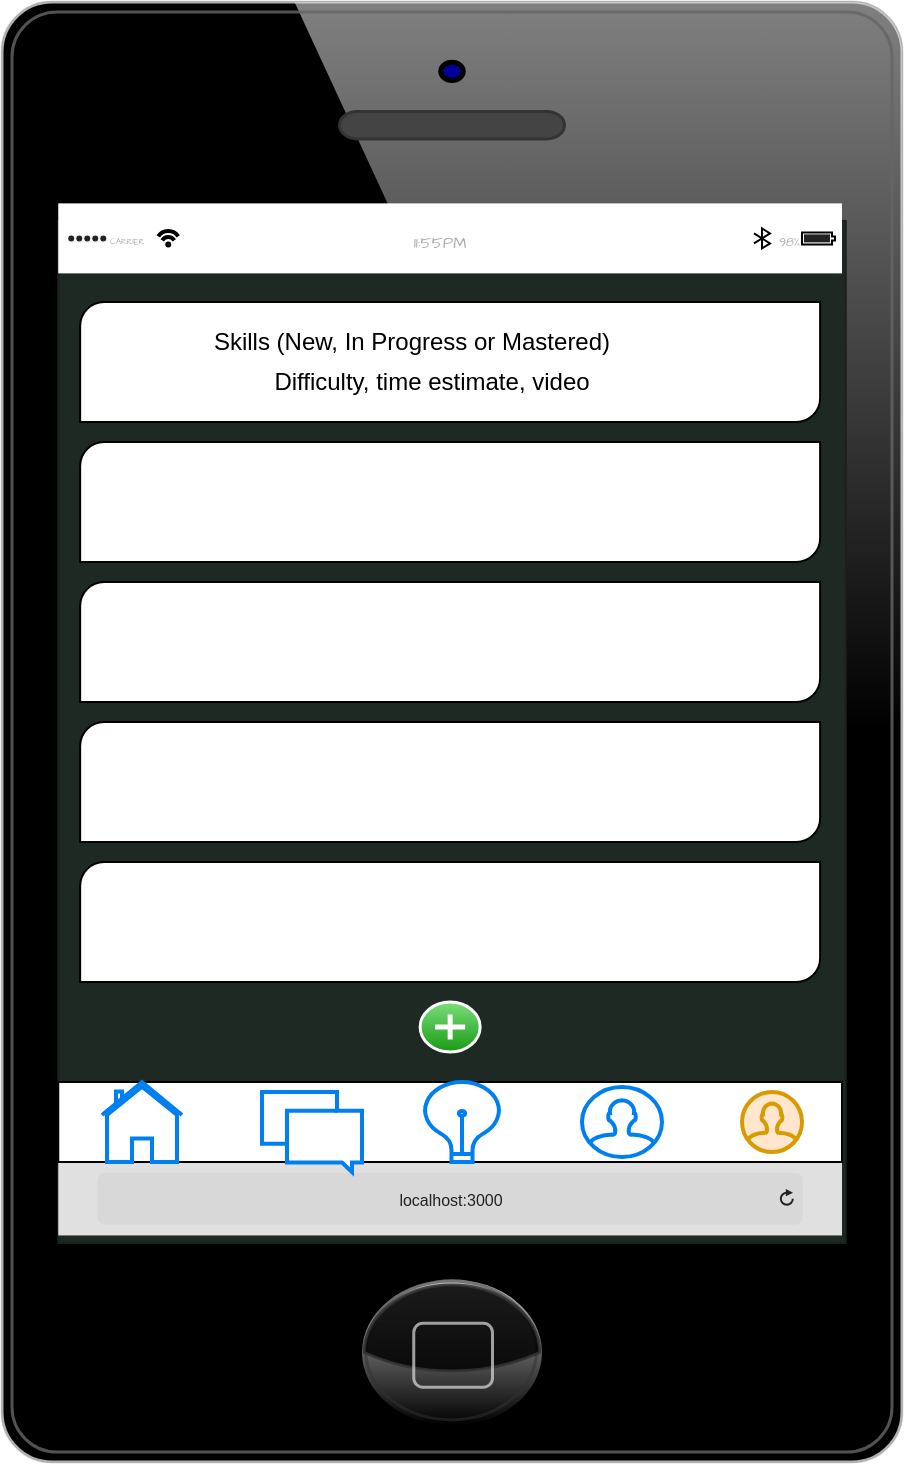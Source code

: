 <mxfile version="17.1.3" type="device"><diagram id="bAy_IR2JwYAh6DU43LlN" name="Page-1"><mxGraphModel dx="1590" dy="828" grid="1" gridSize="10" guides="1" tooltips="1" connect="1" arrows="1" fold="1" page="1" pageScale="1" pageWidth="850" pageHeight="1100" math="0" shadow="0"><root><mxCell id="0"/><mxCell id="1" parent="0"/><mxCell id="Kz2F_G4ehWjqOWMGVHBJ-1" value="" style="group" parent="1" vertex="1" connectable="0"><mxGeometry x="220" y="80" width="450.0" height="730.0" as="geometry"/></mxCell><mxCell id="Kz2F_G4ehWjqOWMGVHBJ-2" value="" style="verticalLabelPosition=bottom;verticalAlign=top;html=1;shadow=0;dashed=0;strokeWidth=1;shape=mxgraph.ios.iPhone;bgStyle=bgGreen;fillColor=#aaaaaa;sketch=0;" parent="Kz2F_G4ehWjqOWMGVHBJ-1" vertex="1"><mxGeometry width="450.0" height="730.0" as="geometry"/></mxCell><mxCell id="Kz2F_G4ehWjqOWMGVHBJ-3" value="" style="html=1;strokeWidth=1;shadow=0;dashed=0;shape=mxgraph.ios7ui.appBar;fillColor=#ffffff;gradientColor=none;sketch=0;hachureGap=4;pointerEvents=0;fontFamily=Architects Daughter;fontSource=https%3A%2F%2Ffonts.googleapis.com%2Fcss%3Ffamily%3DArchitects%2BDaughter;fontSize=20;" parent="Kz2F_G4ehWjqOWMGVHBJ-1" vertex="1"><mxGeometry x="28.13" y="100.69" width="391.87" height="35" as="geometry"/></mxCell><mxCell id="Kz2F_G4ehWjqOWMGVHBJ-4" value="CARRIER" style="shape=rect;align=left;fontSize=8;spacingLeft=24;fontSize=4;fontColor=#aaaaaa;strokeColor=none;fillColor=none;spacingTop=4;sketch=0;hachureGap=4;pointerEvents=0;fontFamily=Architects Daughter;fontSource=https%3A%2F%2Ffonts.googleapis.com%2Fcss%3Ffamily%3DArchitects%2BDaughter;" parent="Kz2F_G4ehWjqOWMGVHBJ-3" vertex="1"><mxGeometry y="0.5" width="50" height="13" relative="1" as="geometry"><mxPoint y="-6.5" as="offset"/></mxGeometry></mxCell><mxCell id="Kz2F_G4ehWjqOWMGVHBJ-5" value="11:55PM" style="shape=rect;fontSize=8;fontColor=#aaaaaa;strokeColor=none;fillColor=none;spacingTop=4;sketch=0;hachureGap=4;pointerEvents=0;fontFamily=Architects Daughter;fontSource=https%3A%2F%2Ffonts.googleapis.com%2Fcss%3Ffamily%3DArchitects%2BDaughter;" parent="Kz2F_G4ehWjqOWMGVHBJ-3" vertex="1"><mxGeometry x="0.5" y="0.5" width="50" height="13" relative="1" as="geometry"><mxPoint x="-30" y="-6.5" as="offset"/></mxGeometry></mxCell><mxCell id="Kz2F_G4ehWjqOWMGVHBJ-6" value="98%" style="shape=rect;align=right;fontSize=8;spacingRight=19;fontSize=6;fontColor=#aaaaaa;strokeColor=none;fillColor=none;spacingTop=4;sketch=0;hachureGap=4;pointerEvents=0;fontFamily=Architects Daughter;fontSource=https%3A%2F%2Ffonts.googleapis.com%2Fcss%3Ffamily%3DArchitects%2BDaughter;" parent="Kz2F_G4ehWjqOWMGVHBJ-3" vertex="1"><mxGeometry x="1" y="0.5" width="45" height="13" relative="1" as="geometry"><mxPoint x="-45" y="-6.5" as="offset"/></mxGeometry></mxCell><mxCell id="Kz2F_G4ehWjqOWMGVHBJ-7" value="localhost:3000" style="html=1;strokeWidth=1;shadow=0;dashed=0;shape=mxgraph.ios7ui.url;fillColor=#e0e0e0;strokeColor=#c0c0c0;buttonText=;strokeColor2=#222222;fontColor=#222222;fontSize=8;spacingTop=2;align=center;" parent="Kz2F_G4ehWjqOWMGVHBJ-1" vertex="1"><mxGeometry x="28.13" y="580" width="391.87" height="36.72" as="geometry"/></mxCell><mxCell id="Kz2F_G4ehWjqOWMGVHBJ-8" value="" style="rounded=0;whiteSpace=wrap;html=1;" parent="Kz2F_G4ehWjqOWMGVHBJ-1" vertex="1"><mxGeometry x="28.13" y="540" width="391.87" height="40" as="geometry"/></mxCell><mxCell id="Kz2F_G4ehWjqOWMGVHBJ-9" value="" style="html=1;verticalLabelPosition=bottom;align=center;labelBackgroundColor=#ffffff;verticalAlign=top;strokeWidth=2;strokeColor=#d79b00;shadow=0;dashed=0;shape=mxgraph.ios7.icons.user;fillColor=#ffe6cc;" parent="Kz2F_G4ehWjqOWMGVHBJ-1" vertex="1"><mxGeometry x="370" y="545" width="30" height="30" as="geometry"/></mxCell><mxCell id="Kz2F_G4ehWjqOWMGVHBJ-10" value="" style="html=1;verticalLabelPosition=bottom;align=center;labelBackgroundColor=#ffffff;verticalAlign=top;strokeWidth=2;strokeColor=#0080F0;shadow=0;dashed=0;shape=mxgraph.ios7.icons.home;" parent="Kz2F_G4ehWjqOWMGVHBJ-1" vertex="1"><mxGeometry x="50.0" y="540" width="40" height="40" as="geometry"/></mxCell><mxCell id="Kz2F_G4ehWjqOWMGVHBJ-11" value="" style="html=1;verticalLabelPosition=bottom;align=center;labelBackgroundColor=#ffffff;verticalAlign=top;strokeWidth=2;strokeColor=#0080F0;shadow=0;dashed=0;shape=mxgraph.ios7.icons.messages;" parent="Kz2F_G4ehWjqOWMGVHBJ-1" vertex="1"><mxGeometry x="130" y="545" width="50" height="40" as="geometry"/></mxCell><mxCell id="Kz2F_G4ehWjqOWMGVHBJ-12" value="" style="html=1;verticalLabelPosition=bottom;align=center;labelBackgroundColor=#ffffff;verticalAlign=top;strokeWidth=2;strokeColor=#0080F0;shadow=0;dashed=0;shape=mxgraph.ios7.icons.lightbulb;" parent="Kz2F_G4ehWjqOWMGVHBJ-1" vertex="1"><mxGeometry x="210" y="540" width="40" height="40" as="geometry"/></mxCell><mxCell id="OWv7Yzx-l2AGtoTiP6ow-1" value="" style="verticalLabelPosition=bottom;verticalAlign=top;html=1;shape=mxgraph.basic.diag_round_rect;dx=6;" vertex="1" parent="Kz2F_G4ehWjqOWMGVHBJ-1"><mxGeometry x="39.07" y="150" width="370" height="60" as="geometry"/></mxCell><mxCell id="OWv7Yzx-l2AGtoTiP6ow-2" value="" style="verticalLabelPosition=bottom;verticalAlign=top;html=1;shape=mxgraph.basic.diag_round_rect;dx=6;" vertex="1" parent="Kz2F_G4ehWjqOWMGVHBJ-1"><mxGeometry x="39.07" y="220" width="370" height="60" as="geometry"/></mxCell><mxCell id="OWv7Yzx-l2AGtoTiP6ow-3" value="" style="verticalLabelPosition=bottom;verticalAlign=top;html=1;shape=mxgraph.basic.diag_round_rect;dx=6;" vertex="1" parent="Kz2F_G4ehWjqOWMGVHBJ-1"><mxGeometry x="39.07" y="290" width="370" height="60" as="geometry"/></mxCell><mxCell id="OWv7Yzx-l2AGtoTiP6ow-4" value="" style="verticalLabelPosition=bottom;verticalAlign=top;html=1;shape=mxgraph.basic.diag_round_rect;dx=6;" vertex="1" parent="Kz2F_G4ehWjqOWMGVHBJ-1"><mxGeometry x="39.07" y="360" width="370" height="60" as="geometry"/></mxCell><mxCell id="OWv7Yzx-l2AGtoTiP6ow-5" value="" style="verticalLabelPosition=bottom;verticalAlign=top;html=1;shape=mxgraph.basic.diag_round_rect;dx=6;" vertex="1" parent="Kz2F_G4ehWjqOWMGVHBJ-1"><mxGeometry x="39.07" y="430" width="370" height="60" as="geometry"/></mxCell><UserObject label="Skills (New, In Progress or Mastered)" placeholders="1" name="Variable" id="OWv7Yzx-l2AGtoTiP6ow-7"><mxCell style="text;html=1;strokeColor=none;fillColor=none;align=center;verticalAlign=middle;whiteSpace=wrap;overflow=hidden;" vertex="1" parent="Kz2F_G4ehWjqOWMGVHBJ-1"><mxGeometry x="70" y="160" width="270" height="20" as="geometry"/></mxCell></UserObject><UserObject label="Difficulty, time estimate, video" placeholders="1" name="Variable" id="OWv7Yzx-l2AGtoTiP6ow-8"><mxCell style="text;html=1;strokeColor=none;fillColor=none;align=center;verticalAlign=middle;whiteSpace=wrap;overflow=hidden;" vertex="1" parent="Kz2F_G4ehWjqOWMGVHBJ-1"><mxGeometry x="120" y="180" width="190" height="20" as="geometry"/></mxCell></UserObject><mxCell id="OWv7Yzx-l2AGtoTiP6ow-9" value="" style="verticalLabelPosition=bottom;verticalAlign=top;html=1;shadow=0;dashed=0;strokeWidth=1;shape=mxgraph.ios.iAddIcon;fillColor=#7AdF78;fillColor2=#1A9917;strokeColor=#ffffff;sketch=0;" vertex="1" parent="Kz2F_G4ehWjqOWMGVHBJ-1"><mxGeometry x="209.07" y="500" width="30" height="25" as="geometry"/></mxCell><mxCell id="OWv7Yzx-l2AGtoTiP6ow-10" value="" style="html=1;verticalLabelPosition=bottom;align=center;labelBackgroundColor=#ffffff;verticalAlign=top;strokeWidth=2;strokeColor=#0080F0;shadow=0;dashed=0;shape=mxgraph.ios7.icons.user;" vertex="1" parent="Kz2F_G4ehWjqOWMGVHBJ-1"><mxGeometry x="290" y="542.5" width="40" height="35" as="geometry"/></mxCell></root></mxGraphModel></diagram></mxfile>